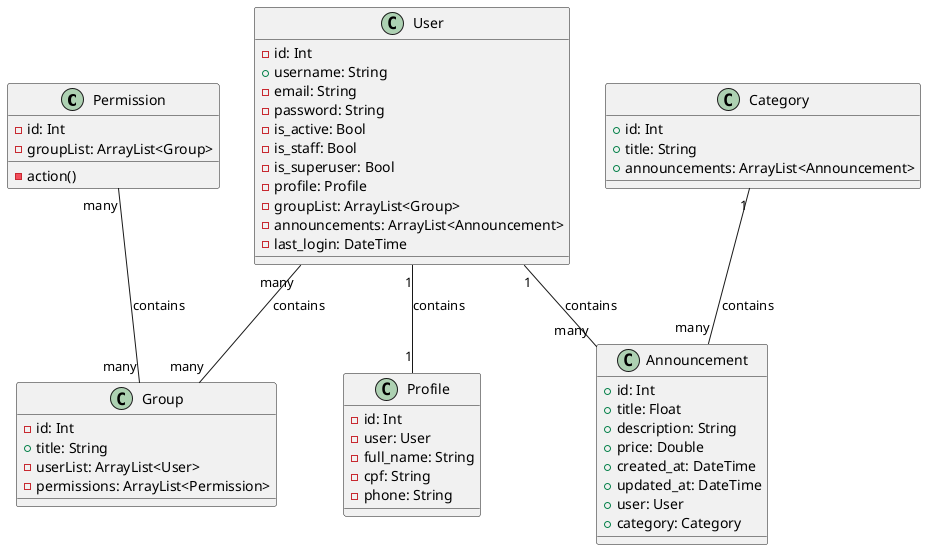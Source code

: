 @startuml Django Anúncios - Classes

class Permission {
    - id: Int 
    - action()
    - groupList: ArrayList<Group>
}

class Group {
    - id: Int
    + title: String
    - userList: ArrayList<User>
    - permissions: ArrayList<Permission>
}

class Profile {
    - id: Int
    - user: User
    - full_name: String
    - cpf: String
    - phone: String
}

class User {
   - id: Int
   + username: String
   - email: String
   - password: String
   - is_active: Bool
   - is_staff: Bool
   - is_superuser: Bool
   - profile: Profile
   - groupList: ArrayList<Group>
   - announcements: ArrayList<Announcement>
   - last_login: DateTime
}

class Category {
    + id: Int
    + title: String
    + announcements: ArrayList<Announcement>
}

class Announcement {
    + id: Int
    + title: Float
    + description: String
    + price: Double
    + created_at: DateTime
    + updated_at: DateTime
    + user: User
    + category: Category
}

Permission "many" -- "many" Group : contains
User "many" -- "many" Group : contains
User "1" -- "1" Profile : contains
User "1" -- "many" Announcement : contains
Category "1" -- "many" Announcement : contains

@enduml